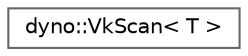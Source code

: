 digraph "Graphical Class Hierarchy"
{
 // LATEX_PDF_SIZE
  bgcolor="transparent";
  edge [fontname=Helvetica,fontsize=10,labelfontname=Helvetica,labelfontsize=10];
  node [fontname=Helvetica,fontsize=10,shape=box,height=0.2,width=0.4];
  rankdir="LR";
  Node0 [id="Node000000",label="dyno::VkScan\< T \>",height=0.2,width=0.4,color="grey40", fillcolor="white", style="filled",URL="$classdyno_1_1_vk_scan.html",tooltip=" "];
}

